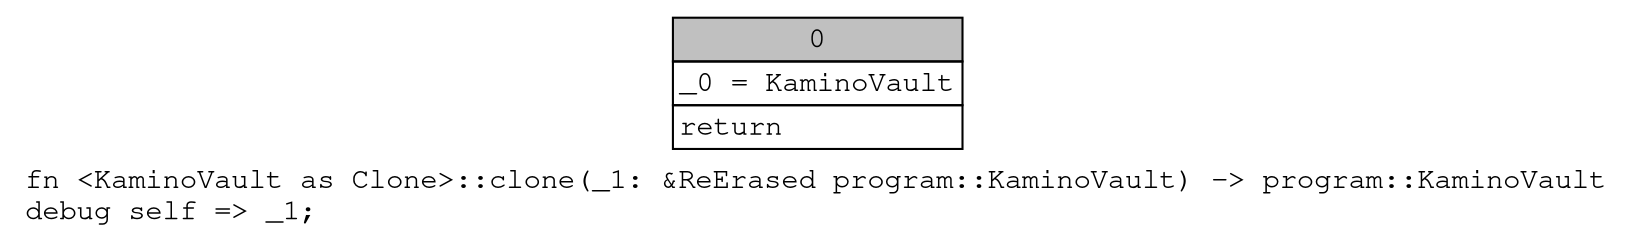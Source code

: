 digraph Mir_0_2988 {
    graph [fontname="Courier, monospace"];
    node [fontname="Courier, monospace"];
    edge [fontname="Courier, monospace"];
    label=<fn &lt;KaminoVault as Clone&gt;::clone(_1: &amp;ReErased program::KaminoVault) -&gt; program::KaminoVault<br align="left"/>debug self =&gt; _1;<br align="left"/>>;
    bb0__0_2988 [shape="none", label=<<table border="0" cellborder="1" cellspacing="0"><tr><td bgcolor="gray" align="center" colspan="1">0</td></tr><tr><td align="left" balign="left">_0 = KaminoVault<br/></td></tr><tr><td align="left">return</td></tr></table>>];
}
